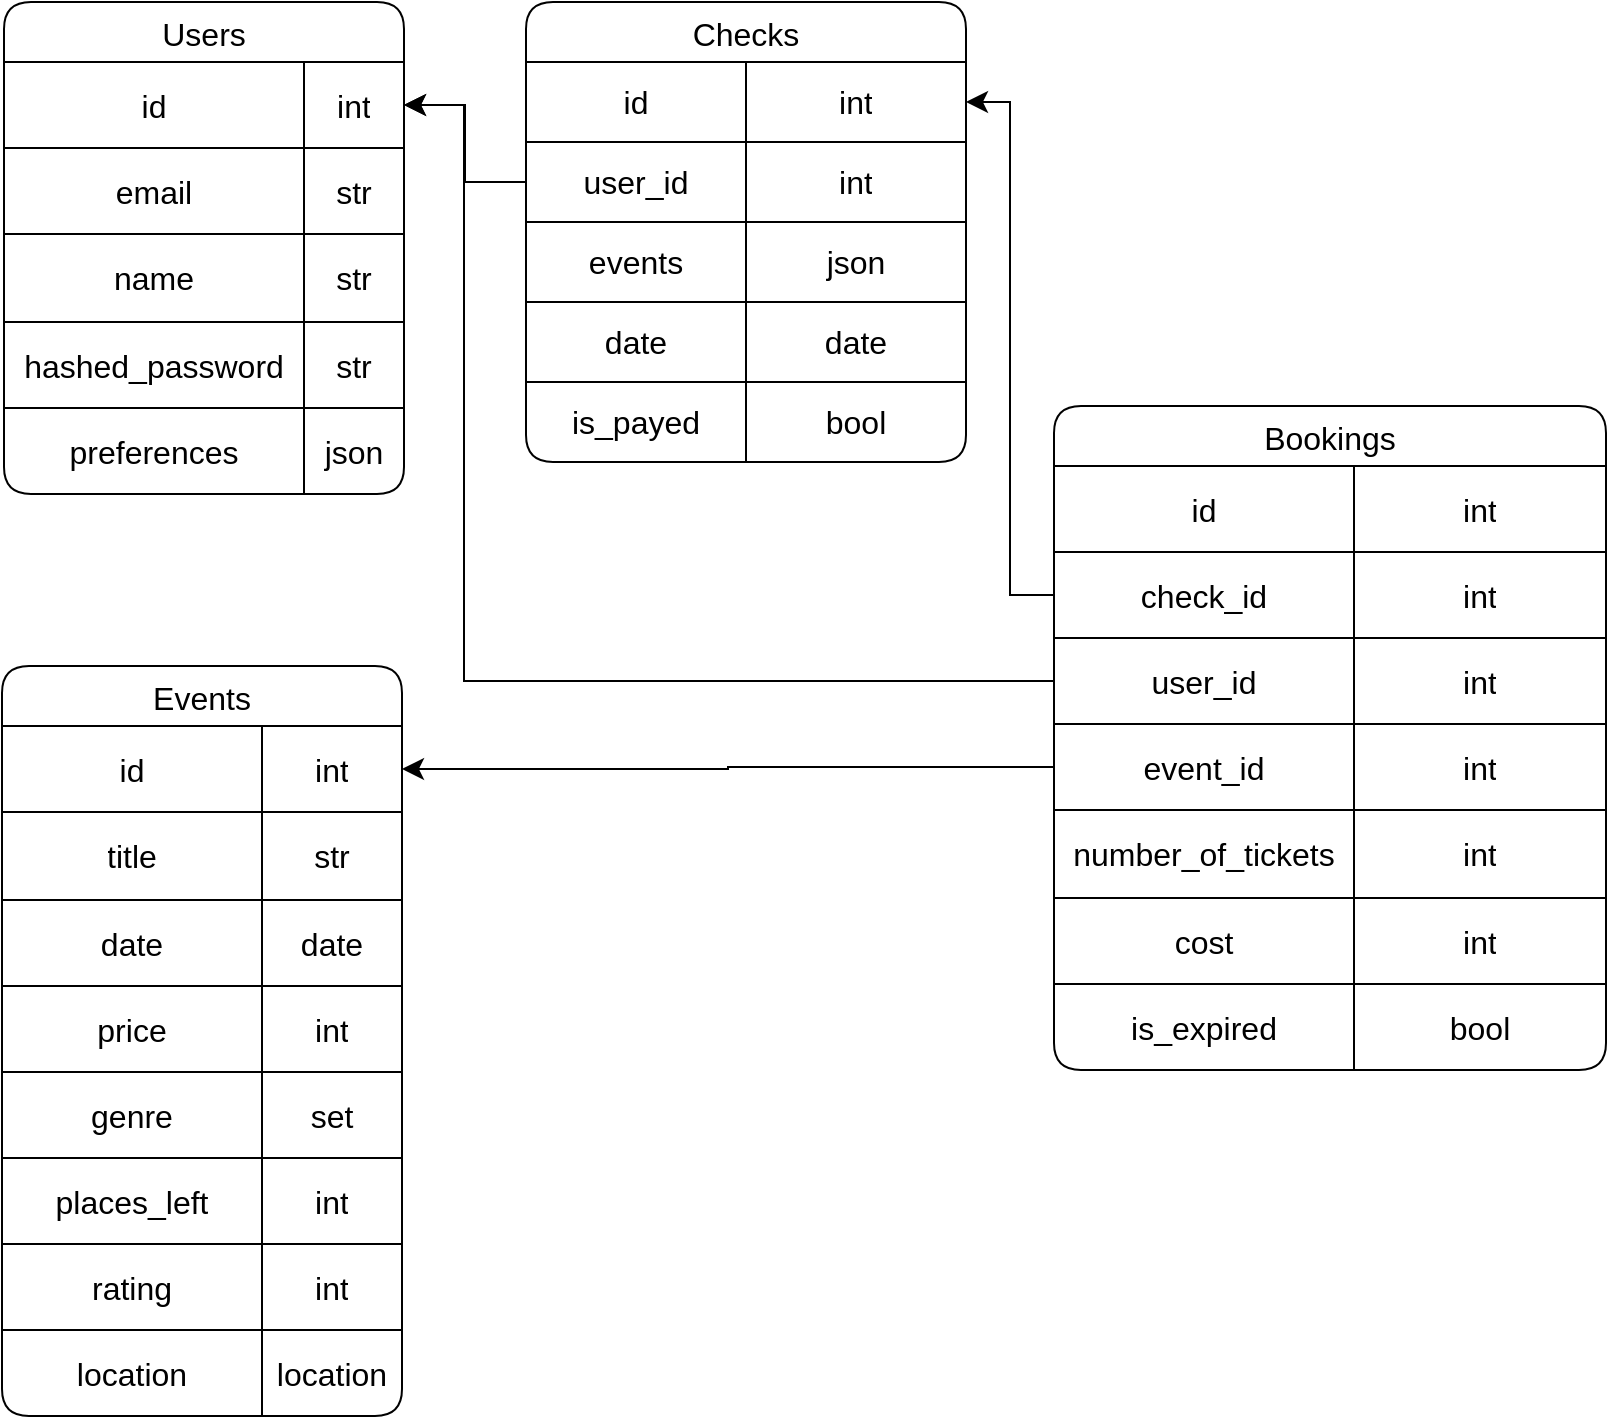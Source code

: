 <mxfile version="24.4.4" type="google">
  <diagram name="Страница — 1" id="aKMtwfh5ZueD1EXcOsdu">
    <mxGraphModel grid="1" page="1" gridSize="10" guides="1" tooltips="1" connect="1" arrows="1" fold="1" pageScale="1" pageWidth="827" pageHeight="1169" math="0" shadow="0">
      <root>
        <mxCell id="0" />
        <mxCell id="1" parent="0" />
        <mxCell id="Y1Z_iSlqn3WvXt7BAaeN-16" value="Users" style="shape=table;startSize=30;container=1;collapsible=0;childLayout=tableLayout;strokeColor=default;fontSize=16;rounded=1;" vertex="1" parent="1">
          <mxGeometry x="40" y="100" width="200" height="246" as="geometry" />
        </mxCell>
        <mxCell id="Y1Z_iSlqn3WvXt7BAaeN-21" value="" style="shape=tableRow;horizontal=0;startSize=0;swimlaneHead=0;swimlaneBody=0;strokeColor=inherit;top=0;left=0;bottom=0;right=0;collapsible=0;dropTarget=0;fillColor=none;points=[[0,0.5],[1,0.5]];portConstraint=eastwest;fontSize=16;" vertex="1" parent="Y1Z_iSlqn3WvXt7BAaeN-16">
          <mxGeometry y="30" width="200" height="43" as="geometry" />
        </mxCell>
        <mxCell id="Y1Z_iSlqn3WvXt7BAaeN-22" value="id" style="shape=partialRectangle;html=1;whiteSpace=wrap;connectable=0;strokeColor=inherit;overflow=hidden;fillColor=none;top=0;left=0;bottom=0;right=0;pointerEvents=1;fontSize=16;" vertex="1" parent="Y1Z_iSlqn3WvXt7BAaeN-21">
          <mxGeometry width="150" height="43" as="geometry">
            <mxRectangle width="150" height="43" as="alternateBounds" />
          </mxGeometry>
        </mxCell>
        <mxCell id="Y1Z_iSlqn3WvXt7BAaeN-23" value="int" style="shape=partialRectangle;html=1;whiteSpace=wrap;connectable=0;strokeColor=inherit;overflow=hidden;fillColor=none;top=0;left=0;bottom=0;right=0;pointerEvents=1;fontSize=16;align=center;" vertex="1" parent="Y1Z_iSlqn3WvXt7BAaeN-21">
          <mxGeometry x="150" width="50" height="43" as="geometry">
            <mxRectangle width="50" height="43" as="alternateBounds" />
          </mxGeometry>
        </mxCell>
        <mxCell id="Y1Z_iSlqn3WvXt7BAaeN-29" style="shape=tableRow;horizontal=0;startSize=0;swimlaneHead=0;swimlaneBody=0;strokeColor=inherit;top=0;left=0;bottom=0;right=0;collapsible=0;dropTarget=0;fillColor=none;points=[[0,0.5],[1,0.5]];portConstraint=eastwest;fontSize=16;" vertex="1" parent="Y1Z_iSlqn3WvXt7BAaeN-16">
          <mxGeometry y="73" width="200" height="43" as="geometry" />
        </mxCell>
        <mxCell id="Y1Z_iSlqn3WvXt7BAaeN-30" value="email" style="shape=partialRectangle;html=1;whiteSpace=wrap;connectable=0;strokeColor=inherit;overflow=hidden;fillColor=none;top=0;left=0;bottom=0;right=0;pointerEvents=1;fontSize=16;" vertex="1" parent="Y1Z_iSlqn3WvXt7BAaeN-29">
          <mxGeometry width="150" height="43" as="geometry">
            <mxRectangle width="150" height="43" as="alternateBounds" />
          </mxGeometry>
        </mxCell>
        <mxCell id="Y1Z_iSlqn3WvXt7BAaeN-31" value="str" style="shape=partialRectangle;html=1;whiteSpace=wrap;connectable=0;strokeColor=inherit;overflow=hidden;fillColor=none;top=0;left=0;bottom=0;right=0;pointerEvents=1;fontSize=16;align=center;" vertex="1" parent="Y1Z_iSlqn3WvXt7BAaeN-29">
          <mxGeometry x="150" width="50" height="43" as="geometry">
            <mxRectangle width="50" height="43" as="alternateBounds" />
          </mxGeometry>
        </mxCell>
        <mxCell id="Y1Z_iSlqn3WvXt7BAaeN-17" value="" style="shape=tableRow;horizontal=0;startSize=0;swimlaneHead=0;swimlaneBody=0;strokeColor=inherit;top=0;left=0;bottom=0;right=0;collapsible=0;dropTarget=0;fillColor=none;points=[[0,0.5],[1,0.5]];portConstraint=eastwest;fontSize=16;" vertex="1" parent="Y1Z_iSlqn3WvXt7BAaeN-16">
          <mxGeometry y="116" width="200" height="44" as="geometry" />
        </mxCell>
        <mxCell id="Y1Z_iSlqn3WvXt7BAaeN-18" value="name" style="shape=partialRectangle;html=1;whiteSpace=wrap;connectable=0;strokeColor=inherit;overflow=hidden;fillColor=none;top=0;left=0;bottom=0;right=0;pointerEvents=1;fontSize=16;" vertex="1" parent="Y1Z_iSlqn3WvXt7BAaeN-17">
          <mxGeometry width="150" height="44" as="geometry">
            <mxRectangle width="150" height="44" as="alternateBounds" />
          </mxGeometry>
        </mxCell>
        <mxCell id="Y1Z_iSlqn3WvXt7BAaeN-19" value="str" style="shape=partialRectangle;html=1;whiteSpace=wrap;connectable=0;strokeColor=inherit;overflow=hidden;fillColor=none;top=0;left=0;bottom=0;right=0;pointerEvents=1;fontSize=16;align=center;" vertex="1" parent="Y1Z_iSlqn3WvXt7BAaeN-17">
          <mxGeometry x="150" width="50" height="44" as="geometry">
            <mxRectangle width="50" height="44" as="alternateBounds" />
          </mxGeometry>
        </mxCell>
        <mxCell id="Y1Z_iSlqn3WvXt7BAaeN-25" value="" style="shape=tableRow;horizontal=0;startSize=0;swimlaneHead=0;swimlaneBody=0;strokeColor=inherit;top=0;left=0;bottom=0;right=0;collapsible=0;dropTarget=0;fillColor=none;points=[[0,0.5],[1,0.5]];portConstraint=eastwest;fontSize=16;" vertex="1" parent="Y1Z_iSlqn3WvXt7BAaeN-16">
          <mxGeometry y="160" width="200" height="43" as="geometry" />
        </mxCell>
        <mxCell id="Y1Z_iSlqn3WvXt7BAaeN-26" value="hashed_password" style="shape=partialRectangle;html=1;whiteSpace=wrap;connectable=0;strokeColor=inherit;overflow=hidden;fillColor=none;top=0;left=0;bottom=0;right=0;pointerEvents=1;fontSize=16;" vertex="1" parent="Y1Z_iSlqn3WvXt7BAaeN-25">
          <mxGeometry width="150" height="43" as="geometry">
            <mxRectangle width="150" height="43" as="alternateBounds" />
          </mxGeometry>
        </mxCell>
        <mxCell id="Y1Z_iSlqn3WvXt7BAaeN-27" value="str" style="shape=partialRectangle;html=1;whiteSpace=wrap;connectable=0;strokeColor=inherit;overflow=hidden;fillColor=none;top=0;left=0;bottom=0;right=0;pointerEvents=1;fontSize=16;align=center;" vertex="1" parent="Y1Z_iSlqn3WvXt7BAaeN-25">
          <mxGeometry x="150" width="50" height="43" as="geometry">
            <mxRectangle width="50" height="43" as="alternateBounds" />
          </mxGeometry>
        </mxCell>
        <mxCell id="Y1Z_iSlqn3WvXt7BAaeN-73" style="shape=tableRow;horizontal=0;startSize=0;swimlaneHead=0;swimlaneBody=0;strokeColor=inherit;top=0;left=0;bottom=0;right=0;collapsible=0;dropTarget=0;fillColor=none;points=[[0,0.5],[1,0.5]];portConstraint=eastwest;fontSize=16;" vertex="1" parent="Y1Z_iSlqn3WvXt7BAaeN-16">
          <mxGeometry y="203" width="200" height="43" as="geometry" />
        </mxCell>
        <mxCell id="Y1Z_iSlqn3WvXt7BAaeN-74" value="preferences" style="shape=partialRectangle;html=1;whiteSpace=wrap;connectable=0;strokeColor=inherit;overflow=hidden;fillColor=none;top=0;left=0;bottom=0;right=0;pointerEvents=1;fontSize=16;" vertex="1" parent="Y1Z_iSlqn3WvXt7BAaeN-73">
          <mxGeometry width="150" height="43" as="geometry">
            <mxRectangle width="150" height="43" as="alternateBounds" />
          </mxGeometry>
        </mxCell>
        <mxCell id="Y1Z_iSlqn3WvXt7BAaeN-75" value="json" style="shape=partialRectangle;html=1;whiteSpace=wrap;connectable=0;strokeColor=inherit;overflow=hidden;fillColor=none;top=0;left=0;bottom=0;right=0;pointerEvents=1;fontSize=16;align=center;" vertex="1" parent="Y1Z_iSlqn3WvXt7BAaeN-73">
          <mxGeometry x="150" width="50" height="43" as="geometry">
            <mxRectangle width="50" height="43" as="alternateBounds" />
          </mxGeometry>
        </mxCell>
        <mxCell id="Y1Z_iSlqn3WvXt7BAaeN-35" value="Events" style="shape=table;startSize=30;container=1;collapsible=0;childLayout=tableLayout;strokeColor=default;fontSize=16;rounded=1;" vertex="1" parent="1">
          <mxGeometry x="39" y="432" width="200" height="375" as="geometry" />
        </mxCell>
        <mxCell id="Y1Z_iSlqn3WvXt7BAaeN-36" value="" style="shape=tableRow;horizontal=0;startSize=0;swimlaneHead=0;swimlaneBody=0;strokeColor=inherit;top=0;left=0;bottom=0;right=0;collapsible=0;dropTarget=0;fillColor=none;points=[[0,0.5],[1,0.5]];portConstraint=eastwest;fontSize=16;" vertex="1" parent="Y1Z_iSlqn3WvXt7BAaeN-35">
          <mxGeometry y="30" width="200" height="43" as="geometry" />
        </mxCell>
        <mxCell id="Y1Z_iSlqn3WvXt7BAaeN-37" value="id" style="shape=partialRectangle;html=1;whiteSpace=wrap;connectable=0;strokeColor=inherit;overflow=hidden;fillColor=none;top=0;left=0;bottom=0;right=0;pointerEvents=1;fontSize=16;" vertex="1" parent="Y1Z_iSlqn3WvXt7BAaeN-36">
          <mxGeometry width="130" height="43" as="geometry">
            <mxRectangle width="130" height="43" as="alternateBounds" />
          </mxGeometry>
        </mxCell>
        <mxCell id="Y1Z_iSlqn3WvXt7BAaeN-38" value="int" style="shape=partialRectangle;html=1;whiteSpace=wrap;connectable=0;strokeColor=inherit;overflow=hidden;fillColor=none;top=0;left=0;bottom=0;right=0;pointerEvents=1;fontSize=16;align=center;" vertex="1" parent="Y1Z_iSlqn3WvXt7BAaeN-36">
          <mxGeometry x="130" width="70" height="43" as="geometry">
            <mxRectangle width="70" height="43" as="alternateBounds" />
          </mxGeometry>
        </mxCell>
        <mxCell id="Y1Z_iSlqn3WvXt7BAaeN-42" value="" style="shape=tableRow;horizontal=0;startSize=0;swimlaneHead=0;swimlaneBody=0;strokeColor=inherit;top=0;left=0;bottom=0;right=0;collapsible=0;dropTarget=0;fillColor=none;points=[[0,0.5],[1,0.5]];portConstraint=eastwest;fontSize=16;" vertex="1" parent="Y1Z_iSlqn3WvXt7BAaeN-35">
          <mxGeometry y="73" width="200" height="44" as="geometry" />
        </mxCell>
        <mxCell id="Y1Z_iSlqn3WvXt7BAaeN-43" value="title" style="shape=partialRectangle;html=1;whiteSpace=wrap;connectable=0;strokeColor=inherit;overflow=hidden;fillColor=none;top=0;left=0;bottom=0;right=0;pointerEvents=1;fontSize=16;" vertex="1" parent="Y1Z_iSlqn3WvXt7BAaeN-42">
          <mxGeometry width="130" height="44" as="geometry">
            <mxRectangle width="130" height="44" as="alternateBounds" />
          </mxGeometry>
        </mxCell>
        <mxCell id="Y1Z_iSlqn3WvXt7BAaeN-44" value="str" style="shape=partialRectangle;html=1;whiteSpace=wrap;connectable=0;strokeColor=inherit;overflow=hidden;fillColor=none;top=0;left=0;bottom=0;right=0;pointerEvents=1;fontSize=16;align=center;" vertex="1" parent="Y1Z_iSlqn3WvXt7BAaeN-42">
          <mxGeometry x="130" width="70" height="44" as="geometry">
            <mxRectangle width="70" height="44" as="alternateBounds" />
          </mxGeometry>
        </mxCell>
        <mxCell id="Y1Z_iSlqn3WvXt7BAaeN-39" style="shape=tableRow;horizontal=0;startSize=0;swimlaneHead=0;swimlaneBody=0;strokeColor=inherit;top=0;left=0;bottom=0;right=0;collapsible=0;dropTarget=0;fillColor=none;points=[[0,0.5],[1,0.5]];portConstraint=eastwest;fontSize=16;" vertex="1" parent="Y1Z_iSlqn3WvXt7BAaeN-35">
          <mxGeometry y="117" width="200" height="43" as="geometry" />
        </mxCell>
        <mxCell id="Y1Z_iSlqn3WvXt7BAaeN-40" value="date" style="shape=partialRectangle;html=1;whiteSpace=wrap;connectable=0;strokeColor=inherit;overflow=hidden;fillColor=none;top=0;left=0;bottom=0;right=0;pointerEvents=1;fontSize=16;" vertex="1" parent="Y1Z_iSlqn3WvXt7BAaeN-39">
          <mxGeometry width="130" height="43" as="geometry">
            <mxRectangle width="130" height="43" as="alternateBounds" />
          </mxGeometry>
        </mxCell>
        <mxCell id="Y1Z_iSlqn3WvXt7BAaeN-41" value="date" style="shape=partialRectangle;html=1;whiteSpace=wrap;connectable=0;strokeColor=inherit;overflow=hidden;fillColor=none;top=0;left=0;bottom=0;right=0;pointerEvents=1;fontSize=16;align=center;" vertex="1" parent="Y1Z_iSlqn3WvXt7BAaeN-39">
          <mxGeometry x="130" width="70" height="43" as="geometry">
            <mxRectangle width="70" height="43" as="alternateBounds" />
          </mxGeometry>
        </mxCell>
        <mxCell id="Y1Z_iSlqn3WvXt7BAaeN-45" value="" style="shape=tableRow;horizontal=0;startSize=0;swimlaneHead=0;swimlaneBody=0;strokeColor=inherit;top=0;left=0;bottom=0;right=0;collapsible=0;dropTarget=0;fillColor=none;points=[[0,0.5],[1,0.5]];portConstraint=eastwest;fontSize=16;" vertex="1" parent="Y1Z_iSlqn3WvXt7BAaeN-35">
          <mxGeometry y="160" width="200" height="43" as="geometry" />
        </mxCell>
        <mxCell id="Y1Z_iSlqn3WvXt7BAaeN-46" value="price" style="shape=partialRectangle;html=1;whiteSpace=wrap;connectable=0;strokeColor=inherit;overflow=hidden;fillColor=none;top=0;left=0;bottom=0;right=0;pointerEvents=1;fontSize=16;" vertex="1" parent="Y1Z_iSlqn3WvXt7BAaeN-45">
          <mxGeometry width="130" height="43" as="geometry">
            <mxRectangle width="130" height="43" as="alternateBounds" />
          </mxGeometry>
        </mxCell>
        <mxCell id="Y1Z_iSlqn3WvXt7BAaeN-47" value="int" style="shape=partialRectangle;html=1;whiteSpace=wrap;connectable=0;strokeColor=inherit;overflow=hidden;fillColor=none;top=0;left=0;bottom=0;right=0;pointerEvents=1;fontSize=16;align=center;" vertex="1" parent="Y1Z_iSlqn3WvXt7BAaeN-45">
          <mxGeometry x="130" width="70" height="43" as="geometry">
            <mxRectangle width="70" height="43" as="alternateBounds" />
          </mxGeometry>
        </mxCell>
        <mxCell id="Y1Z_iSlqn3WvXt7BAaeN-61" style="shape=tableRow;horizontal=0;startSize=0;swimlaneHead=0;swimlaneBody=0;strokeColor=inherit;top=0;left=0;bottom=0;right=0;collapsible=0;dropTarget=0;fillColor=none;points=[[0,0.5],[1,0.5]];portConstraint=eastwest;fontSize=16;" vertex="1" parent="Y1Z_iSlqn3WvXt7BAaeN-35">
          <mxGeometry y="203" width="200" height="43" as="geometry" />
        </mxCell>
        <mxCell id="Y1Z_iSlqn3WvXt7BAaeN-62" value="genre" style="shape=partialRectangle;html=1;whiteSpace=wrap;connectable=0;strokeColor=inherit;overflow=hidden;fillColor=none;top=0;left=0;bottom=0;right=0;pointerEvents=1;fontSize=16;" vertex="1" parent="Y1Z_iSlqn3WvXt7BAaeN-61">
          <mxGeometry width="130" height="43" as="geometry">
            <mxRectangle width="130" height="43" as="alternateBounds" />
          </mxGeometry>
        </mxCell>
        <mxCell id="Y1Z_iSlqn3WvXt7BAaeN-63" value="set" style="shape=partialRectangle;html=1;whiteSpace=wrap;connectable=0;strokeColor=inherit;overflow=hidden;fillColor=none;top=0;left=0;bottom=0;right=0;pointerEvents=1;fontSize=16;align=center;" vertex="1" parent="Y1Z_iSlqn3WvXt7BAaeN-61">
          <mxGeometry x="130" width="70" height="43" as="geometry">
            <mxRectangle width="70" height="43" as="alternateBounds" />
          </mxGeometry>
        </mxCell>
        <mxCell id="5WZdX9AuFMqD9AZU1K43-22" style="shape=tableRow;horizontal=0;startSize=0;swimlaneHead=0;swimlaneBody=0;strokeColor=inherit;top=0;left=0;bottom=0;right=0;collapsible=0;dropTarget=0;fillColor=none;points=[[0,0.5],[1,0.5]];portConstraint=eastwest;fontSize=16;" vertex="1" parent="Y1Z_iSlqn3WvXt7BAaeN-35">
          <mxGeometry y="246" width="200" height="43" as="geometry" />
        </mxCell>
        <mxCell id="5WZdX9AuFMqD9AZU1K43-23" value="places_left" style="shape=partialRectangle;html=1;whiteSpace=wrap;connectable=0;strokeColor=inherit;overflow=hidden;fillColor=none;top=0;left=0;bottom=0;right=0;pointerEvents=1;fontSize=16;" vertex="1" parent="5WZdX9AuFMqD9AZU1K43-22">
          <mxGeometry width="130" height="43" as="geometry">
            <mxRectangle width="130" height="43" as="alternateBounds" />
          </mxGeometry>
        </mxCell>
        <mxCell id="5WZdX9AuFMqD9AZU1K43-24" value="int" style="shape=partialRectangle;html=1;whiteSpace=wrap;connectable=0;strokeColor=inherit;overflow=hidden;fillColor=none;top=0;left=0;bottom=0;right=0;pointerEvents=1;fontSize=16;align=center;" vertex="1" parent="5WZdX9AuFMqD9AZU1K43-22">
          <mxGeometry x="130" width="70" height="43" as="geometry">
            <mxRectangle width="70" height="43" as="alternateBounds" />
          </mxGeometry>
        </mxCell>
        <mxCell id="Y1Z_iSlqn3WvXt7BAaeN-64" style="shape=tableRow;horizontal=0;startSize=0;swimlaneHead=0;swimlaneBody=0;strokeColor=inherit;top=0;left=0;bottom=0;right=0;collapsible=0;dropTarget=0;fillColor=none;points=[[0,0.5],[1,0.5]];portConstraint=eastwest;fontSize=16;" vertex="1" parent="Y1Z_iSlqn3WvXt7BAaeN-35">
          <mxGeometry y="289" width="200" height="43" as="geometry" />
        </mxCell>
        <mxCell id="Y1Z_iSlqn3WvXt7BAaeN-65" value="rating" style="shape=partialRectangle;html=1;whiteSpace=wrap;connectable=0;strokeColor=inherit;overflow=hidden;fillColor=none;top=0;left=0;bottom=0;right=0;pointerEvents=1;fontSize=16;" vertex="1" parent="Y1Z_iSlqn3WvXt7BAaeN-64">
          <mxGeometry width="130" height="43" as="geometry">
            <mxRectangle width="130" height="43" as="alternateBounds" />
          </mxGeometry>
        </mxCell>
        <mxCell id="Y1Z_iSlqn3WvXt7BAaeN-66" value="int" style="shape=partialRectangle;html=1;whiteSpace=wrap;connectable=0;strokeColor=inherit;overflow=hidden;fillColor=none;top=0;left=0;bottom=0;right=0;pointerEvents=1;fontSize=16;align=center;" vertex="1" parent="Y1Z_iSlqn3WvXt7BAaeN-64">
          <mxGeometry x="130" width="70" height="43" as="geometry">
            <mxRectangle width="70" height="43" as="alternateBounds" />
          </mxGeometry>
        </mxCell>
        <mxCell id="Y1Z_iSlqn3WvXt7BAaeN-67" style="shape=tableRow;horizontal=0;startSize=0;swimlaneHead=0;swimlaneBody=0;strokeColor=inherit;top=0;left=0;bottom=0;right=0;collapsible=0;dropTarget=0;fillColor=none;points=[[0,0.5],[1,0.5]];portConstraint=eastwest;fontSize=16;" vertex="1" parent="Y1Z_iSlqn3WvXt7BAaeN-35">
          <mxGeometry y="332" width="200" height="43" as="geometry" />
        </mxCell>
        <mxCell id="Y1Z_iSlqn3WvXt7BAaeN-68" value="location" style="shape=partialRectangle;html=1;whiteSpace=wrap;connectable=0;strokeColor=inherit;overflow=hidden;fillColor=none;top=0;left=0;bottom=0;right=0;pointerEvents=1;fontSize=16;" vertex="1" parent="Y1Z_iSlqn3WvXt7BAaeN-67">
          <mxGeometry width="130" height="43" as="geometry">
            <mxRectangle width="130" height="43" as="alternateBounds" />
          </mxGeometry>
        </mxCell>
        <mxCell id="Y1Z_iSlqn3WvXt7BAaeN-69" value="location" style="shape=partialRectangle;html=1;whiteSpace=wrap;connectable=0;strokeColor=inherit;overflow=hidden;fillColor=none;top=0;left=0;bottom=0;right=0;pointerEvents=1;fontSize=16;align=center;" vertex="1" parent="Y1Z_iSlqn3WvXt7BAaeN-67">
          <mxGeometry x="130" width="70" height="43" as="geometry">
            <mxRectangle width="70" height="43" as="alternateBounds" />
          </mxGeometry>
        </mxCell>
        <mxCell id="Y1Z_iSlqn3WvXt7BAaeN-48" value="Bookings" style="shape=table;startSize=30;container=1;collapsible=0;childLayout=tableLayout;strokeColor=default;fontSize=16;rounded=1;" vertex="1" parent="1">
          <mxGeometry x="565" y="302" width="276" height="332" as="geometry" />
        </mxCell>
        <mxCell id="Y1Z_iSlqn3WvXt7BAaeN-70" style="shape=tableRow;horizontal=0;startSize=0;swimlaneHead=0;swimlaneBody=0;strokeColor=inherit;top=0;left=0;bottom=0;right=0;collapsible=0;dropTarget=0;fillColor=none;points=[[0,0.5],[1,0.5]];portConstraint=eastwest;fontSize=16;" vertex="1" parent="Y1Z_iSlqn3WvXt7BAaeN-48">
          <mxGeometry y="30" width="276" height="43" as="geometry" />
        </mxCell>
        <mxCell id="Y1Z_iSlqn3WvXt7BAaeN-71" value="id" style="shape=partialRectangle;html=1;whiteSpace=wrap;connectable=0;strokeColor=inherit;overflow=hidden;fillColor=none;top=0;left=0;bottom=0;right=0;pointerEvents=1;fontSize=16;" vertex="1" parent="Y1Z_iSlqn3WvXt7BAaeN-70">
          <mxGeometry width="150" height="43" as="geometry">
            <mxRectangle width="150" height="43" as="alternateBounds" />
          </mxGeometry>
        </mxCell>
        <mxCell id="Y1Z_iSlqn3WvXt7BAaeN-72" value="int" style="shape=partialRectangle;html=1;whiteSpace=wrap;connectable=0;strokeColor=inherit;overflow=hidden;fillColor=none;top=0;left=0;bottom=0;right=0;pointerEvents=1;fontSize=16;align=center;" vertex="1" parent="Y1Z_iSlqn3WvXt7BAaeN-70">
          <mxGeometry x="150" width="126" height="43" as="geometry">
            <mxRectangle width="126" height="43" as="alternateBounds" />
          </mxGeometry>
        </mxCell>
        <mxCell id="Y1Z_iSlqn3WvXt7BAaeN-49" value="" style="shape=tableRow;horizontal=0;startSize=0;swimlaneHead=0;swimlaneBody=0;strokeColor=inherit;top=0;left=0;bottom=0;right=0;collapsible=0;dropTarget=0;fillColor=none;points=[[0,0.5],[1,0.5]];portConstraint=eastwest;fontSize=16;" vertex="1" parent="Y1Z_iSlqn3WvXt7BAaeN-48">
          <mxGeometry y="73" width="276" height="43" as="geometry" />
        </mxCell>
        <mxCell id="Y1Z_iSlqn3WvXt7BAaeN-50" value="check_id" style="shape=partialRectangle;html=1;whiteSpace=wrap;connectable=0;strokeColor=inherit;overflow=hidden;fillColor=none;top=0;left=0;bottom=0;right=0;pointerEvents=1;fontSize=16;" vertex="1" parent="Y1Z_iSlqn3WvXt7BAaeN-49">
          <mxGeometry width="150" height="43" as="geometry">
            <mxRectangle width="150" height="43" as="alternateBounds" />
          </mxGeometry>
        </mxCell>
        <mxCell id="Y1Z_iSlqn3WvXt7BAaeN-51" value="int" style="shape=partialRectangle;html=1;whiteSpace=wrap;connectable=0;strokeColor=inherit;overflow=hidden;fillColor=none;top=0;left=0;bottom=0;right=0;pointerEvents=1;fontSize=16;align=center;" vertex="1" parent="Y1Z_iSlqn3WvXt7BAaeN-49">
          <mxGeometry x="150" width="126" height="43" as="geometry">
            <mxRectangle width="126" height="43" as="alternateBounds" />
          </mxGeometry>
        </mxCell>
        <mxCell id="IOYVS5KHYpriJPGuBTYF-1" style="shape=tableRow;horizontal=0;startSize=0;swimlaneHead=0;swimlaneBody=0;strokeColor=inherit;top=0;left=0;bottom=0;right=0;collapsible=0;dropTarget=0;fillColor=none;points=[[0,0.5],[1,0.5]];portConstraint=eastwest;fontSize=16;" vertex="1" parent="Y1Z_iSlqn3WvXt7BAaeN-48">
          <mxGeometry y="116" width="276" height="43" as="geometry" />
        </mxCell>
        <mxCell id="IOYVS5KHYpriJPGuBTYF-2" value="user_id" style="shape=partialRectangle;html=1;whiteSpace=wrap;connectable=0;strokeColor=inherit;overflow=hidden;fillColor=none;top=0;left=0;bottom=0;right=0;pointerEvents=1;fontSize=16;" vertex="1" parent="IOYVS5KHYpriJPGuBTYF-1">
          <mxGeometry width="150" height="43" as="geometry">
            <mxRectangle width="150" height="43" as="alternateBounds" />
          </mxGeometry>
        </mxCell>
        <mxCell id="IOYVS5KHYpriJPGuBTYF-3" value="int" style="shape=partialRectangle;html=1;whiteSpace=wrap;connectable=0;strokeColor=inherit;overflow=hidden;fillColor=none;top=0;left=0;bottom=0;right=0;pointerEvents=1;fontSize=16;align=center;" vertex="1" parent="IOYVS5KHYpriJPGuBTYF-1">
          <mxGeometry x="150" width="126" height="43" as="geometry">
            <mxRectangle width="126" height="43" as="alternateBounds" />
          </mxGeometry>
        </mxCell>
        <mxCell id="Y1Z_iSlqn3WvXt7BAaeN-52" style="shape=tableRow;horizontal=0;startSize=0;swimlaneHead=0;swimlaneBody=0;strokeColor=inherit;top=0;left=0;bottom=0;right=0;collapsible=0;dropTarget=0;fillColor=none;points=[[0,0.5],[1,0.5]];portConstraint=eastwest;fontSize=16;" vertex="1" parent="Y1Z_iSlqn3WvXt7BAaeN-48">
          <mxGeometry y="159" width="276" height="43" as="geometry" />
        </mxCell>
        <mxCell id="Y1Z_iSlqn3WvXt7BAaeN-53" value="event_id" style="shape=partialRectangle;html=1;whiteSpace=wrap;connectable=0;strokeColor=inherit;overflow=hidden;fillColor=none;top=0;left=0;bottom=0;right=0;pointerEvents=1;fontSize=16;" vertex="1" parent="Y1Z_iSlqn3WvXt7BAaeN-52">
          <mxGeometry width="150" height="43" as="geometry">
            <mxRectangle width="150" height="43" as="alternateBounds" />
          </mxGeometry>
        </mxCell>
        <mxCell id="Y1Z_iSlqn3WvXt7BAaeN-54" value="int" style="shape=partialRectangle;html=1;whiteSpace=wrap;connectable=0;strokeColor=inherit;overflow=hidden;fillColor=none;top=0;left=0;bottom=0;right=0;pointerEvents=1;fontSize=16;align=center;" vertex="1" parent="Y1Z_iSlqn3WvXt7BAaeN-52">
          <mxGeometry x="150" width="126" height="43" as="geometry">
            <mxRectangle width="126" height="43" as="alternateBounds" />
          </mxGeometry>
        </mxCell>
        <mxCell id="Y1Z_iSlqn3WvXt7BAaeN-55" value="" style="shape=tableRow;horizontal=0;startSize=0;swimlaneHead=0;swimlaneBody=0;strokeColor=inherit;top=0;left=0;bottom=0;right=0;collapsible=0;dropTarget=0;fillColor=none;points=[[0,0.5],[1,0.5]];portConstraint=eastwest;fontSize=16;" vertex="1" parent="Y1Z_iSlqn3WvXt7BAaeN-48">
          <mxGeometry y="202" width="276" height="44" as="geometry" />
        </mxCell>
        <mxCell id="Y1Z_iSlqn3WvXt7BAaeN-56" value="number_of_tickets" style="shape=partialRectangle;html=1;whiteSpace=wrap;connectable=0;strokeColor=inherit;overflow=hidden;fillColor=none;top=0;left=0;bottom=0;right=0;pointerEvents=1;fontSize=16;" vertex="1" parent="Y1Z_iSlqn3WvXt7BAaeN-55">
          <mxGeometry width="150" height="44" as="geometry">
            <mxRectangle width="150" height="44" as="alternateBounds" />
          </mxGeometry>
        </mxCell>
        <mxCell id="Y1Z_iSlqn3WvXt7BAaeN-57" value="int" style="shape=partialRectangle;html=1;whiteSpace=wrap;connectable=0;strokeColor=inherit;overflow=hidden;fillColor=none;top=0;left=0;bottom=0;right=0;pointerEvents=1;fontSize=16;align=center;" vertex="1" parent="Y1Z_iSlqn3WvXt7BAaeN-55">
          <mxGeometry x="150" width="126" height="44" as="geometry">
            <mxRectangle width="126" height="44" as="alternateBounds" />
          </mxGeometry>
        </mxCell>
        <mxCell id="_J_hLzCjpSOp0gTxbkmn-1" style="shape=tableRow;horizontal=0;startSize=0;swimlaneHead=0;swimlaneBody=0;strokeColor=inherit;top=0;left=0;bottom=0;right=0;collapsible=0;dropTarget=0;fillColor=none;points=[[0,0.5],[1,0.5]];portConstraint=eastwest;fontSize=16;" vertex="1" parent="Y1Z_iSlqn3WvXt7BAaeN-48">
          <mxGeometry y="246" width="276" height="43" as="geometry" />
        </mxCell>
        <mxCell id="_J_hLzCjpSOp0gTxbkmn-2" value="cost" style="shape=partialRectangle;html=1;whiteSpace=wrap;connectable=0;strokeColor=inherit;overflow=hidden;fillColor=none;top=0;left=0;bottom=0;right=0;pointerEvents=1;fontSize=16;" vertex="1" parent="_J_hLzCjpSOp0gTxbkmn-1">
          <mxGeometry width="150" height="43" as="geometry">
            <mxRectangle width="150" height="43" as="alternateBounds" />
          </mxGeometry>
        </mxCell>
        <mxCell id="_J_hLzCjpSOp0gTxbkmn-3" value="int" style="shape=partialRectangle;html=1;whiteSpace=wrap;connectable=0;strokeColor=inherit;overflow=hidden;fillColor=none;top=0;left=0;bottom=0;right=0;pointerEvents=1;fontSize=16;align=center;" vertex="1" parent="_J_hLzCjpSOp0gTxbkmn-1">
          <mxGeometry x="150" width="126" height="43" as="geometry">
            <mxRectangle width="126" height="43" as="alternateBounds" />
          </mxGeometry>
        </mxCell>
        <mxCell id="5WZdX9AuFMqD9AZU1K43-19" style="shape=tableRow;horizontal=0;startSize=0;swimlaneHead=0;swimlaneBody=0;strokeColor=inherit;top=0;left=0;bottom=0;right=0;collapsible=0;dropTarget=0;fillColor=none;points=[[0,0.5],[1,0.5]];portConstraint=eastwest;fontSize=16;" vertex="1" parent="Y1Z_iSlqn3WvXt7BAaeN-48">
          <mxGeometry y="289" width="276" height="43" as="geometry" />
        </mxCell>
        <mxCell id="5WZdX9AuFMqD9AZU1K43-20" value="is_expired" style="shape=partialRectangle;html=1;whiteSpace=wrap;connectable=0;strokeColor=inherit;overflow=hidden;fillColor=none;top=0;left=0;bottom=0;right=0;pointerEvents=1;fontSize=16;" vertex="1" parent="5WZdX9AuFMqD9AZU1K43-19">
          <mxGeometry width="150" height="43" as="geometry">
            <mxRectangle width="150" height="43" as="alternateBounds" />
          </mxGeometry>
        </mxCell>
        <mxCell id="5WZdX9AuFMqD9AZU1K43-21" value="bool" style="shape=partialRectangle;html=1;whiteSpace=wrap;connectable=0;strokeColor=inherit;overflow=hidden;fillColor=none;top=0;left=0;bottom=0;right=0;pointerEvents=1;fontSize=16;align=center;" vertex="1" parent="5WZdX9AuFMqD9AZU1K43-19">
          <mxGeometry x="150" width="126" height="43" as="geometry">
            <mxRectangle width="126" height="43" as="alternateBounds" />
          </mxGeometry>
        </mxCell>
        <mxCell id="Y1Z_iSlqn3WvXt7BAaeN-77" value="" style="edgeStyle=elbowEdgeStyle;elbow=horizontal;endArrow=classic;html=1;curved=0;rounded=0;endSize=8;startSize=8;exitX=0;exitY=0.5;exitDx=0;exitDy=0;entryX=1;entryY=0.5;entryDx=0;entryDy=0;" edge="1" parent="1" source="Y1Z_iSlqn3WvXt7BAaeN-52" target="Y1Z_iSlqn3WvXt7BAaeN-36">
          <mxGeometry width="50" height="50" relative="1" as="geometry">
            <mxPoint x="320" y="530" as="sourcePoint" />
            <mxPoint x="370" y="480" as="targetPoint" />
          </mxGeometry>
        </mxCell>
        <mxCell id="5WZdX9AuFMqD9AZU1K43-1" value="Checks" style="shape=table;startSize=30;container=1;collapsible=0;childLayout=tableLayout;strokeColor=default;fontSize=16;rounded=1;" vertex="1" parent="1">
          <mxGeometry x="301" y="100" width="220" height="230" as="geometry" />
        </mxCell>
        <mxCell id="5WZdX9AuFMqD9AZU1K43-2" value="" style="shape=tableRow;horizontal=0;startSize=0;swimlaneHead=0;swimlaneBody=0;strokeColor=inherit;top=0;left=0;bottom=0;right=0;collapsible=0;dropTarget=0;fillColor=none;points=[[0,0.5],[1,0.5]];portConstraint=eastwest;fontSize=16;" vertex="1" parent="5WZdX9AuFMqD9AZU1K43-1">
          <mxGeometry y="30" width="220" height="40" as="geometry" />
        </mxCell>
        <mxCell id="5WZdX9AuFMqD9AZU1K43-3" value="id" style="shape=partialRectangle;html=1;whiteSpace=wrap;connectable=0;strokeColor=inherit;overflow=hidden;fillColor=none;top=0;left=0;bottom=0;right=0;pointerEvents=1;fontSize=16;" vertex="1" parent="5WZdX9AuFMqD9AZU1K43-2">
          <mxGeometry width="110" height="40" as="geometry">
            <mxRectangle width="110" height="40" as="alternateBounds" />
          </mxGeometry>
        </mxCell>
        <mxCell id="5WZdX9AuFMqD9AZU1K43-4" value="int" style="shape=partialRectangle;html=1;whiteSpace=wrap;connectable=0;strokeColor=inherit;overflow=hidden;fillColor=none;top=0;left=0;bottom=0;right=0;pointerEvents=1;fontSize=16;" vertex="1" parent="5WZdX9AuFMqD9AZU1K43-2">
          <mxGeometry x="110" width="110" height="40" as="geometry">
            <mxRectangle width="110" height="40" as="alternateBounds" />
          </mxGeometry>
        </mxCell>
        <mxCell id="5WZdX9AuFMqD9AZU1K43-6" value="" style="shape=tableRow;horizontal=0;startSize=0;swimlaneHead=0;swimlaneBody=0;strokeColor=inherit;top=0;left=0;bottom=0;right=0;collapsible=0;dropTarget=0;fillColor=none;points=[[0,0.5],[1,0.5]];portConstraint=eastwest;fontSize=16;" vertex="1" parent="5WZdX9AuFMqD9AZU1K43-1">
          <mxGeometry y="70" width="220" height="40" as="geometry" />
        </mxCell>
        <mxCell id="5WZdX9AuFMqD9AZU1K43-7" value="user_id" style="shape=partialRectangle;html=1;whiteSpace=wrap;connectable=0;strokeColor=inherit;overflow=hidden;fillColor=none;top=0;left=0;bottom=0;right=0;pointerEvents=1;fontSize=16;" vertex="1" parent="5WZdX9AuFMqD9AZU1K43-6">
          <mxGeometry width="110" height="40" as="geometry">
            <mxRectangle width="110" height="40" as="alternateBounds" />
          </mxGeometry>
        </mxCell>
        <mxCell id="5WZdX9AuFMqD9AZU1K43-8" value="int" style="shape=partialRectangle;html=1;whiteSpace=wrap;connectable=0;strokeColor=inherit;overflow=hidden;fillColor=none;top=0;left=0;bottom=0;right=0;pointerEvents=1;fontSize=16;" vertex="1" parent="5WZdX9AuFMqD9AZU1K43-6">
          <mxGeometry x="110" width="110" height="40" as="geometry">
            <mxRectangle width="110" height="40" as="alternateBounds" />
          </mxGeometry>
        </mxCell>
        <mxCell id="5WZdX9AuFMqD9AZU1K43-10" value="" style="shape=tableRow;horizontal=0;startSize=0;swimlaneHead=0;swimlaneBody=0;strokeColor=inherit;top=0;left=0;bottom=0;right=0;collapsible=0;dropTarget=0;fillColor=none;points=[[0,0.5],[1,0.5]];portConstraint=eastwest;fontSize=16;" vertex="1" parent="5WZdX9AuFMqD9AZU1K43-1">
          <mxGeometry y="110" width="220" height="40" as="geometry" />
        </mxCell>
        <mxCell id="5WZdX9AuFMqD9AZU1K43-11" value="events" style="shape=partialRectangle;html=1;whiteSpace=wrap;connectable=0;strokeColor=inherit;overflow=hidden;fillColor=none;top=0;left=0;bottom=0;right=0;pointerEvents=1;fontSize=16;" vertex="1" parent="5WZdX9AuFMqD9AZU1K43-10">
          <mxGeometry width="110" height="40" as="geometry">
            <mxRectangle width="110" height="40" as="alternateBounds" />
          </mxGeometry>
        </mxCell>
        <mxCell id="5WZdX9AuFMqD9AZU1K43-12" value="json" style="shape=partialRectangle;html=1;whiteSpace=wrap;connectable=0;strokeColor=inherit;overflow=hidden;fillColor=none;top=0;left=0;bottom=0;right=0;pointerEvents=1;fontSize=16;" vertex="1" parent="5WZdX9AuFMqD9AZU1K43-10">
          <mxGeometry x="110" width="110" height="40" as="geometry">
            <mxRectangle width="110" height="40" as="alternateBounds" />
          </mxGeometry>
        </mxCell>
        <mxCell id="5WZdX9AuFMqD9AZU1K43-14" style="shape=tableRow;horizontal=0;startSize=0;swimlaneHead=0;swimlaneBody=0;strokeColor=inherit;top=0;left=0;bottom=0;right=0;collapsible=0;dropTarget=0;fillColor=none;points=[[0,0.5],[1,0.5]];portConstraint=eastwest;fontSize=16;" vertex="1" parent="5WZdX9AuFMqD9AZU1K43-1">
          <mxGeometry y="150" width="220" height="40" as="geometry" />
        </mxCell>
        <mxCell id="5WZdX9AuFMqD9AZU1K43-15" value="date" style="shape=partialRectangle;html=1;whiteSpace=wrap;connectable=0;strokeColor=inherit;overflow=hidden;fillColor=none;top=0;left=0;bottom=0;right=0;pointerEvents=1;fontSize=16;" vertex="1" parent="5WZdX9AuFMqD9AZU1K43-14">
          <mxGeometry width="110" height="40" as="geometry">
            <mxRectangle width="110" height="40" as="alternateBounds" />
          </mxGeometry>
        </mxCell>
        <mxCell id="5WZdX9AuFMqD9AZU1K43-16" value="date" style="shape=partialRectangle;html=1;whiteSpace=wrap;connectable=0;strokeColor=inherit;overflow=hidden;fillColor=none;top=0;left=0;bottom=0;right=0;pointerEvents=1;fontSize=16;" vertex="1" parent="5WZdX9AuFMqD9AZU1K43-14">
          <mxGeometry x="110" width="110" height="40" as="geometry">
            <mxRectangle width="110" height="40" as="alternateBounds" />
          </mxGeometry>
        </mxCell>
        <mxCell id="5WZdX9AuFMqD9AZU1K43-25" style="shape=tableRow;horizontal=0;startSize=0;swimlaneHead=0;swimlaneBody=0;strokeColor=inherit;top=0;left=0;bottom=0;right=0;collapsible=0;dropTarget=0;fillColor=none;points=[[0,0.5],[1,0.5]];portConstraint=eastwest;fontSize=16;" vertex="1" parent="5WZdX9AuFMqD9AZU1K43-1">
          <mxGeometry y="190" width="220" height="40" as="geometry" />
        </mxCell>
        <mxCell id="5WZdX9AuFMqD9AZU1K43-26" value="is_payed" style="shape=partialRectangle;html=1;whiteSpace=wrap;connectable=0;strokeColor=inherit;overflow=hidden;fillColor=none;top=0;left=0;bottom=0;right=0;pointerEvents=1;fontSize=16;" vertex="1" parent="5WZdX9AuFMqD9AZU1K43-25">
          <mxGeometry width="110" height="40" as="geometry">
            <mxRectangle width="110" height="40" as="alternateBounds" />
          </mxGeometry>
        </mxCell>
        <mxCell id="5WZdX9AuFMqD9AZU1K43-27" value="bool" style="shape=partialRectangle;html=1;whiteSpace=wrap;connectable=0;strokeColor=inherit;overflow=hidden;fillColor=none;top=0;left=0;bottom=0;right=0;pointerEvents=1;fontSize=16;" vertex="1" parent="5WZdX9AuFMqD9AZU1K43-25">
          <mxGeometry x="110" width="110" height="40" as="geometry">
            <mxRectangle width="110" height="40" as="alternateBounds" />
          </mxGeometry>
        </mxCell>
        <mxCell id="5WZdX9AuFMqD9AZU1K43-17" value="" style="edgeStyle=elbowEdgeStyle;elbow=horizontal;endArrow=classic;html=1;curved=0;rounded=0;endSize=8;startSize=8;entryX=1;entryY=0.5;entryDx=0;entryDy=0;exitX=0;exitY=0.5;exitDx=0;exitDy=0;" edge="1" parent="1" source="5WZdX9AuFMqD9AZU1K43-6" target="Y1Z_iSlqn3WvXt7BAaeN-21">
          <mxGeometry width="50" height="50" relative="1" as="geometry">
            <mxPoint x="250" y="240" as="sourcePoint" />
            <mxPoint x="300" y="190" as="targetPoint" />
          </mxGeometry>
        </mxCell>
        <mxCell id="5WZdX9AuFMqD9AZU1K43-18" value="" style="edgeStyle=elbowEdgeStyle;elbow=horizontal;endArrow=classic;html=1;curved=0;rounded=0;endSize=8;startSize=8;exitX=0;exitY=0.5;exitDx=0;exitDy=0;" edge="1" parent="1" source="Y1Z_iSlqn3WvXt7BAaeN-49" target="5WZdX9AuFMqD9AZU1K43-2">
          <mxGeometry width="50" height="50" relative="1" as="geometry">
            <mxPoint x="500" y="390" as="sourcePoint" />
            <mxPoint x="550" y="340" as="targetPoint" />
          </mxGeometry>
        </mxCell>
        <mxCell id="IOYVS5KHYpriJPGuBTYF-4" value="" style="edgeStyle=elbowEdgeStyle;elbow=horizontal;endArrow=classic;html=1;curved=0;rounded=0;endSize=8;startSize=8;exitX=0;exitY=0.5;exitDx=0;exitDy=0;" edge="1" parent="1" source="IOYVS5KHYpriJPGuBTYF-1" target="Y1Z_iSlqn3WvXt7BAaeN-21">
          <mxGeometry width="50" height="50" relative="1" as="geometry">
            <mxPoint x="550" y="450" as="sourcePoint" />
            <mxPoint x="245" y="151.5" as="targetPoint" />
            <Array as="points">
              <mxPoint x="270" y="300" />
            </Array>
          </mxGeometry>
        </mxCell>
      </root>
    </mxGraphModel>
  </diagram>
</mxfile>

